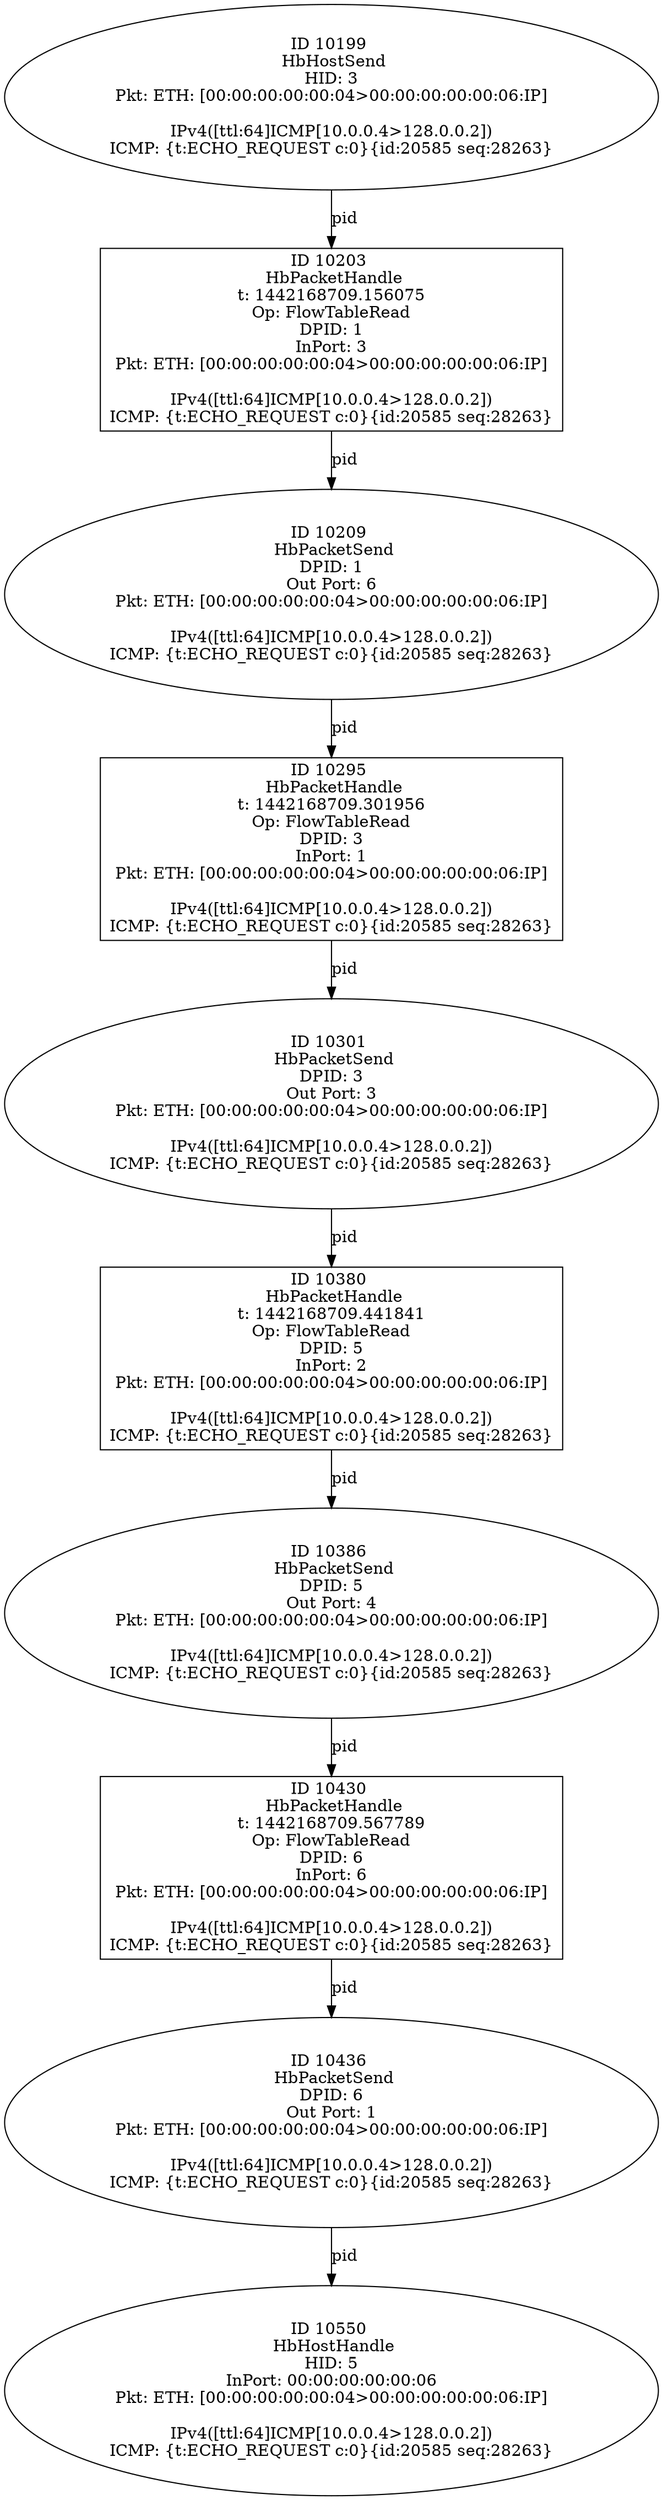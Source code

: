 strict digraph G {
10209 [shape=oval, event=<hb_events.HbPacketSend object at 0x108f65a50>, label="ID 10209 
 HbPacketSend
DPID: 1
Out Port: 6
Pkt: ETH: [00:00:00:00:00:04>00:00:00:00:00:06:IP]

IPv4([ttl:64]ICMP[10.0.0.4>128.0.0.2])
ICMP: {t:ECHO_REQUEST c:0}{id:20585 seq:28263}"];
10436 [shape=oval, event=<hb_events.HbPacketSend object at 0x109026550>, label="ID 10436 
 HbPacketSend
DPID: 6
Out Port: 1
Pkt: ETH: [00:00:00:00:00:04>00:00:00:00:00:06:IP]

IPv4([ttl:64]ICMP[10.0.0.4>128.0.0.2])
ICMP: {t:ECHO_REQUEST c:0}{id:20585 seq:28263}"];
10380 [shape=box, event=<hb_events.HbPacketHandle object at 0x108feed10>, label="ID 10380 
 HbPacketHandle
t: 1442168709.441841
Op: FlowTableRead
DPID: 5
InPort: 2
Pkt: ETH: [00:00:00:00:00:04>00:00:00:00:00:06:IP]

IPv4([ttl:64]ICMP[10.0.0.4>128.0.0.2])
ICMP: {t:ECHO_REQUEST c:0}{id:20585 seq:28263}"];
10301 [shape=oval, event=<hb_events.HbPacketSend object at 0x108fafc50>, label="ID 10301 
 HbPacketSend
DPID: 3
Out Port: 3
Pkt: ETH: [00:00:00:00:00:04>00:00:00:00:00:06:IP]

IPv4([ttl:64]ICMP[10.0.0.4>128.0.0.2])
ICMP: {t:ECHO_REQUEST c:0}{id:20585 seq:28263}"];
10386 [shape=oval, event=<hb_events.HbPacketSend object at 0x108ff41d0>, label="ID 10386 
 HbPacketSend
DPID: 5
Out Port: 4
Pkt: ETH: [00:00:00:00:00:04>00:00:00:00:00:06:IP]

IPv4([ttl:64]ICMP[10.0.0.4>128.0.0.2])
ICMP: {t:ECHO_REQUEST c:0}{id:20585 seq:28263}"];
10550 [shape=oval, event=<hb_events.HbHostHandle object at 0x109083510>, label="ID 10550 
 HbHostHandle
HID: 5
InPort: 00:00:00:00:00:06
Pkt: ETH: [00:00:00:00:00:04>00:00:00:00:00:06:IP]

IPv4([ttl:64]ICMP[10.0.0.4>128.0.0.2])
ICMP: {t:ECHO_REQUEST c:0}{id:20585 seq:28263}"];
10199 [shape=oval, event=<hb_events.HbHostSend object at 0x108f57750>, label="ID 10199 
 HbHostSend
HID: 3
Pkt: ETH: [00:00:00:00:00:04>00:00:00:00:00:06:IP]

IPv4([ttl:64]ICMP[10.0.0.4>128.0.0.2])
ICMP: {t:ECHO_REQUEST c:0}{id:20585 seq:28263}"];
10295 [shape=box, event=<hb_events.HbPacketHandle object at 0x108fa6210>, label="ID 10295 
 HbPacketHandle
t: 1442168709.301956
Op: FlowTableRead
DPID: 3
InPort: 1
Pkt: ETH: [00:00:00:00:00:04>00:00:00:00:00:06:IP]

IPv4([ttl:64]ICMP[10.0.0.4>128.0.0.2])
ICMP: {t:ECHO_REQUEST c:0}{id:20585 seq:28263}"];
10203 [shape=box, event=<hb_events.HbPacketHandle object at 0x108f65610>, label="ID 10203 
 HbPacketHandle
t: 1442168709.156075
Op: FlowTableRead
DPID: 1
InPort: 3
Pkt: ETH: [00:00:00:00:00:04>00:00:00:00:00:06:IP]

IPv4([ttl:64]ICMP[10.0.0.4>128.0.0.2])
ICMP: {t:ECHO_REQUEST c:0}{id:20585 seq:28263}"];
10430 [shape=box, event=<hb_events.HbPacketHandle object at 0x10901f6d0>, label="ID 10430 
 HbPacketHandle
t: 1442168709.567789
Op: FlowTableRead
DPID: 6
InPort: 6
Pkt: ETH: [00:00:00:00:00:04>00:00:00:00:00:06:IP]

IPv4([ttl:64]ICMP[10.0.0.4>128.0.0.2])
ICMP: {t:ECHO_REQUEST c:0}{id:20585 seq:28263}"];
10209 -> 10295  [rel=pid, label=pid];
10436 -> 10550  [rel=pid, label=pid];
10199 -> 10203  [rel=pid, label=pid];
10380 -> 10386  [rel=pid, label=pid];
10386 -> 10430  [rel=pid, label=pid];
10295 -> 10301  [rel=pid, label=pid];
10203 -> 10209  [rel=pid, label=pid];
10301 -> 10380  [rel=pid, label=pid];
10430 -> 10436  [rel=pid, label=pid];
}
